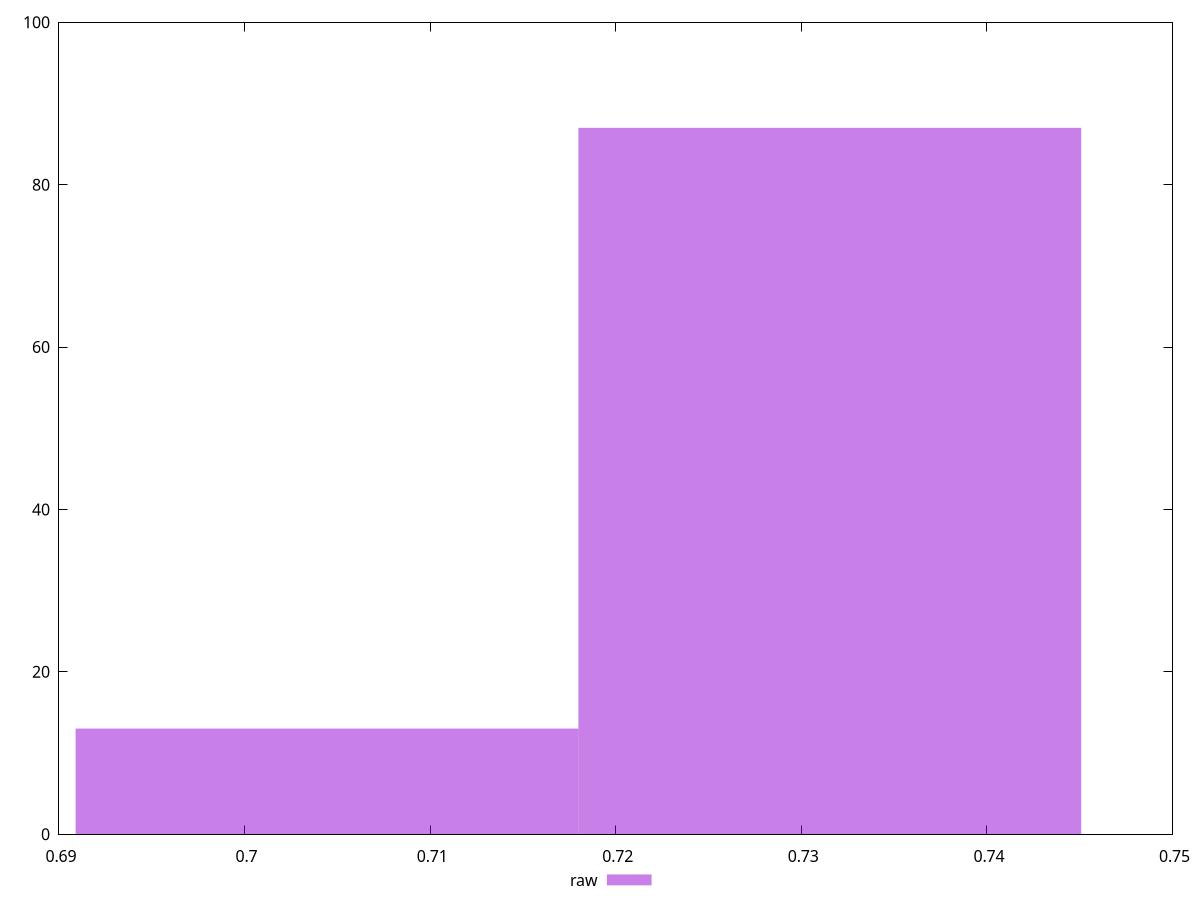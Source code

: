 reset
set terminal svg size 640, 490 enhanced background rgb 'white'
set output "reprap/meta/score/samples/pages+cached+noexternal+nosvg/raw/histogram.svg"

$raw <<EOF
0.7315352537903889 87
0.7044413555018559 13
EOF

set key outside below
set boxwidth 0.02709389828853292
set yrange [0:100]
set style fill transparent solid 0.5 noborder

plot \
  $raw title "raw" with boxes, \


reset
